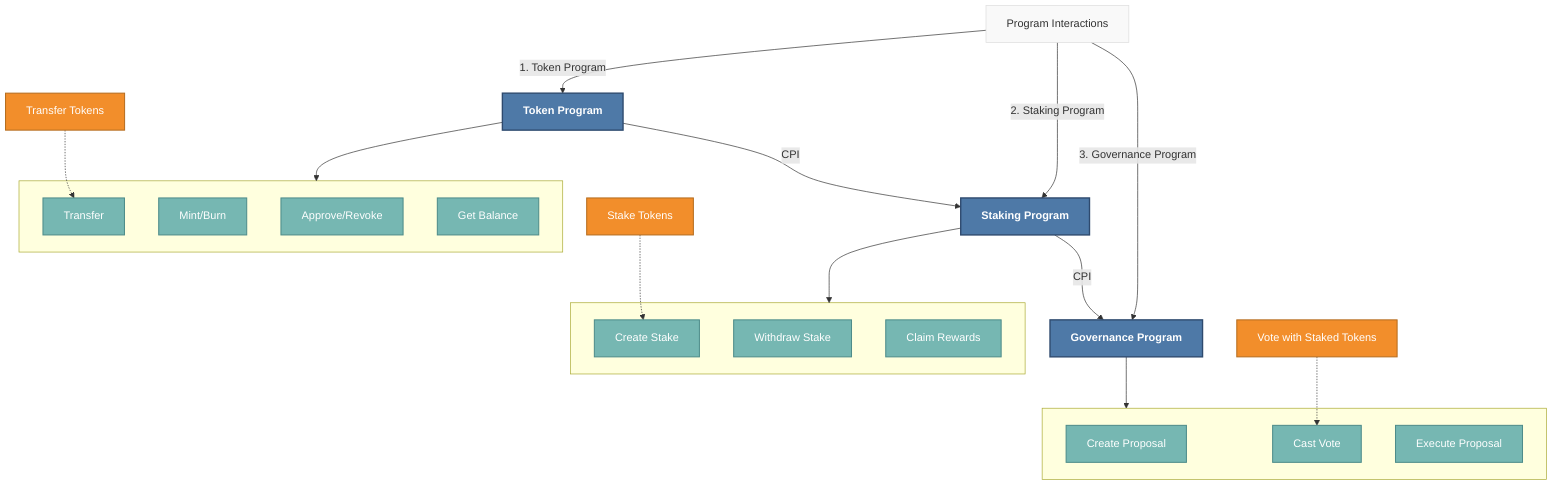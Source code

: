 %% Program Structure Diagram
flowchart TD
    %% Styling
    classDef program fill:#4E79A7,stroke:#2E4A6E,color:white,stroke-width:2px,font-weight:bold
    classDef instruction fill:#76B7B2,stroke:#4E8C8A,color:white,stroke-width:1.5px
    classDef cpi fill:#F28E2B,stroke:#B66D1F,color:white,stroke-width:1.5px
    
    %% Programs
    TM[Token Program]
    SM[Staking Program]
    GM[Governance Program]
    
    %% Token Program Instructions
    subgraph TM_Instructions[ ]
        TM1[Transfer]
        TM2[Mint/Burn]
        TM3[Approve/Revoke]
        TM4[Get Balance]
    end
    
    %% Staking Program Instructions
    subgraph SM_Instructions[ ]
        SM1[Create Stake]
        SM2[Withdraw Stake]
        SM3[Claim Rewards]
    end
    
    %% Governance Program Instructions
    subgraph GM_Instructions[ ]
        GM1[Create Proposal]
        GM2[Cast Vote]
        GM3[Execute Proposal]
    end
    
    %% CPIs
    CPI1[Transfer Tokens]
    CPI2[Stake Tokens]
    CPI3[Vote with Staked Tokens]
    
    %% Program Connections
    TM -->|CPI| SM
    SM -->|CPI| GM
    
    %% Instructions to Programs
    TM --> TM_Instructions
    SM --> SM_Instructions
    GM --> GM_Instructions
    
    %% CPIs to Instructions
    CPI1 -.-> TM1
    CPI2 -.-> SM1
    CPI3 -.-> GM2
    
    %% Styling
    class TM,SM,GM program
    class TM1,TM2,TM3,TM4,SM1,SM2,SM3,GM1,GM2,GM3 instruction
    class CPI1,CPI2,CPI3 cpi
    
    %% Legend
    legend[Program Interactions]
    legend -->|1. Token Program| TM
    legend -->|2. Staking Program| SM
    legend -->|3. Governance Program| GM
    
    style legend fill:#f9f9f9,stroke:#ddd,stroke-width:1px